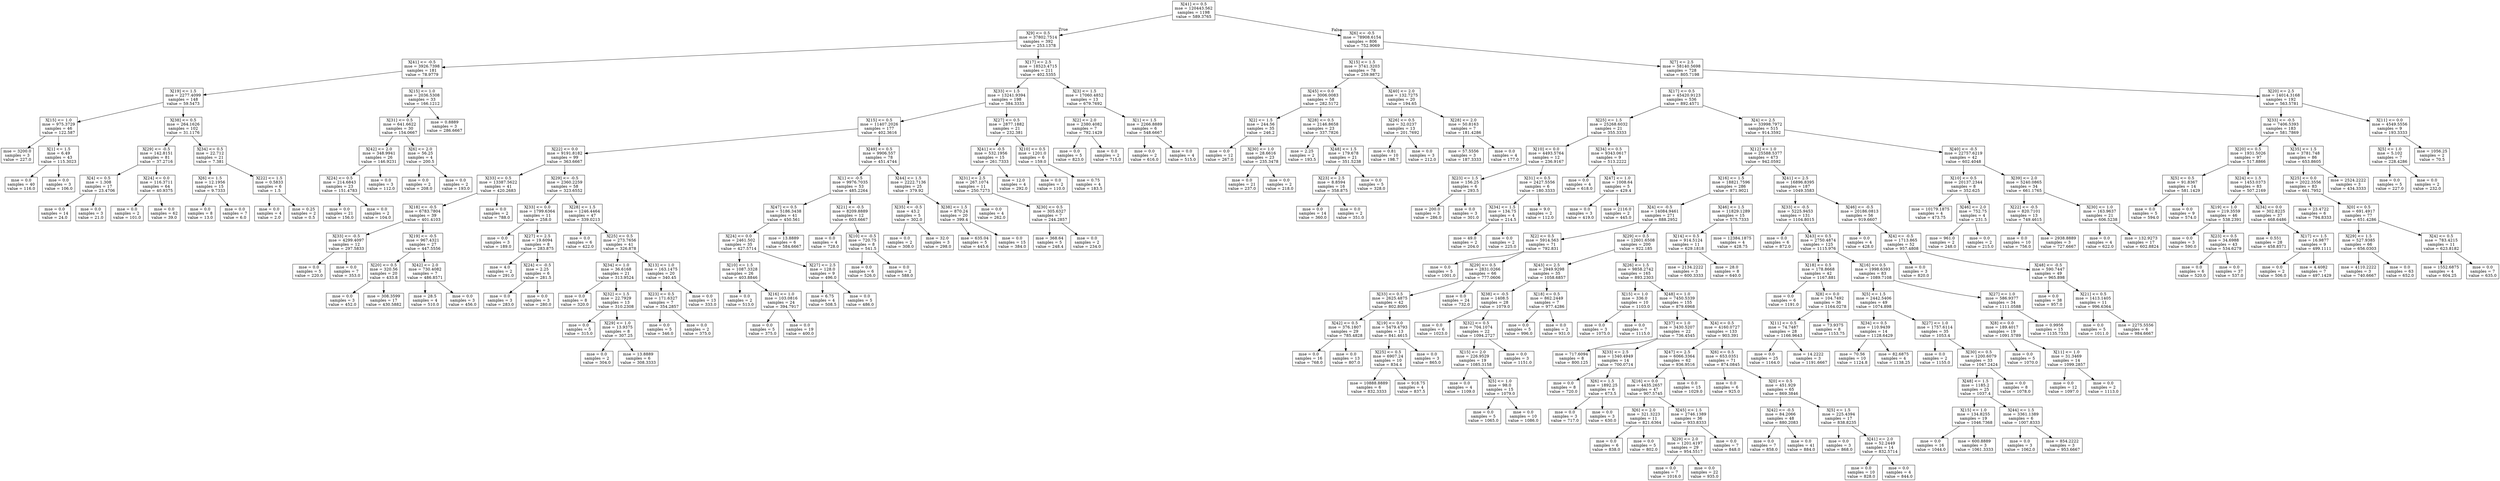 digraph Tree {
node [shape=box] ;
0 [label="X[41] <= 0.5\nmse = 120443.562\nsamples = 1198\nvalue = 589.3765"] ;
1 [label="X[9] <= 0.5\nmse = 37802.7514\nsamples = 392\nvalue = 253.1378"] ;
0 -> 1 [labeldistance=2.5, labelangle=45, headlabel="True"] ;
2 [label="X[41] <= -0.5\nmse = 3926.7398\nsamples = 181\nvalue = 78.9779"] ;
1 -> 2 ;
3 [label="X[19] <= 1.5\nmse = 2277.4099\nsamples = 148\nvalue = 59.5473"] ;
2 -> 3 ;
4 [label="X[15] <= 1.0\nmse = 975.3729\nsamples = 46\nvalue = 122.587"] ;
3 -> 4 ;
5 [label="mse = 3200.0\nsamples = 3\nvalue = 227.0"] ;
4 -> 5 ;
6 [label="X[1] <= 1.5\nmse = 6.49\nsamples = 43\nvalue = 115.3023"] ;
4 -> 6 ;
7 [label="mse = 0.0\nsamples = 40\nvalue = 116.0"] ;
6 -> 7 ;
8 [label="mse = 0.0\nsamples = 3\nvalue = 106.0"] ;
6 -> 8 ;
9 [label="X[38] <= 0.5\nmse = 264.1626\nsamples = 102\nvalue = 31.1176"] ;
3 -> 9 ;
10 [label="X[29] <= -0.5\nmse = 142.8151\nsamples = 81\nvalue = 37.2716"] ;
9 -> 10 ;
11 [label="X[4] <= 0.5\nmse = 1.308\nsamples = 17\nvalue = 23.4706"] ;
10 -> 11 ;
12 [label="mse = 0.0\nsamples = 14\nvalue = 24.0"] ;
11 -> 12 ;
13 [label="mse = 0.0\nsamples = 3\nvalue = 21.0"] ;
11 -> 13 ;
14 [label="X[24] <= 0.0\nmse = 116.3711\nsamples = 64\nvalue = 40.9375"] ;
10 -> 14 ;
15 [label="mse = 0.0\nsamples = 2\nvalue = 101.0"] ;
14 -> 15 ;
16 [label="mse = 0.0\nsamples = 62\nvalue = 39.0"] ;
14 -> 16 ;
17 [label="X[34] <= 0.5\nmse = 22.712\nsamples = 21\nvalue = 7.381"] ;
9 -> 17 ;
18 [label="X[6] <= 1.5\nmse = 12.1956\nsamples = 15\nvalue = 9.7333"] ;
17 -> 18 ;
19 [label="mse = 0.0\nsamples = 8\nvalue = 13.0"] ;
18 -> 19 ;
20 [label="mse = 0.0\nsamples = 7\nvalue = 6.0"] ;
18 -> 20 ;
21 [label="X[22] <= 1.5\nmse = 0.5833\nsamples = 6\nvalue = 1.5"] ;
17 -> 21 ;
22 [label="mse = 0.0\nsamples = 4\nvalue = 2.0"] ;
21 -> 22 ;
23 [label="mse = 0.25\nsamples = 2\nvalue = 0.5"] ;
21 -> 23 ;
24 [label="X[15] <= 1.0\nmse = 2036.5308\nsamples = 33\nvalue = 166.1212"] ;
2 -> 24 ;
25 [label="X[31] <= 0.5\nmse = 641.6622\nsamples = 30\nvalue = 154.0667"] ;
24 -> 25 ;
26 [label="X[42] <= 2.0\nmse = 348.9941\nsamples = 26\nvalue = 146.9231"] ;
25 -> 26 ;
27 [label="X[24] <= 0.5\nmse = 214.6843\nsamples = 23\nvalue = 151.4783"] ;
26 -> 27 ;
28 [label="mse = 0.0\nsamples = 21\nvalue = 156.0"] ;
27 -> 28 ;
29 [label="mse = 0.0\nsamples = 2\nvalue = 104.0"] ;
27 -> 29 ;
30 [label="mse = 0.0\nsamples = 3\nvalue = 112.0"] ;
26 -> 30 ;
31 [label="X[6] <= 2.0\nmse = 56.25\nsamples = 4\nvalue = 200.5"] ;
25 -> 31 ;
32 [label="mse = 0.0\nsamples = 2\nvalue = 208.0"] ;
31 -> 32 ;
33 [label="mse = 0.0\nsamples = 2\nvalue = 193.0"] ;
31 -> 33 ;
34 [label="mse = 0.8889\nsamples = 3\nvalue = 286.6667"] ;
24 -> 34 ;
35 [label="X[17] <= 2.5\nmse = 18523.4715\nsamples = 211\nvalue = 402.5355"] ;
1 -> 35 ;
36 [label="X[33] <= 1.5\nmse = 13241.9394\nsamples = 198\nvalue = 384.3333"] ;
35 -> 36 ;
37 [label="X[15] <= 0.5\nmse = 11407.2026\nsamples = 177\nvalue = 402.3616"] ;
36 -> 37 ;
38 [label="X[22] <= 0.0\nmse = 9191.8182\nsamples = 99\nvalue = 363.6667"] ;
37 -> 38 ;
39 [label="X[33] <= 0.5\nmse = 13387.5622\nsamples = 41\nvalue = 420.2683"] ;
38 -> 39 ;
40 [label="X[18] <= -0.5\nmse = 6783.7804\nsamples = 39\nvalue = 401.4103"] ;
39 -> 40 ;
41 [label="X[33] <= -0.5\nmse = 4299.4097\nsamples = 12\nvalue = 297.5833"] ;
40 -> 41 ;
42 [label="mse = 0.0\nsamples = 5\nvalue = 220.0"] ;
41 -> 42 ;
43 [label="mse = 0.0\nsamples = 7\nvalue = 353.0"] ;
41 -> 43 ;
44 [label="X[19] <= -0.5\nmse = 967.4321\nsamples = 27\nvalue = 447.5556"] ;
40 -> 44 ;
45 [label="X[20] <= 0.5\nmse = 320.56\nsamples = 20\nvalue = 433.8"] ;
44 -> 45 ;
46 [label="mse = 0.0\nsamples = 3\nvalue = 452.0"] ;
45 -> 46 ;
47 [label="mse = 308.3599\nsamples = 17\nvalue = 430.5882"] ;
45 -> 47 ;
48 [label="X[42] <= 2.0\nmse = 730.4082\nsamples = 7\nvalue = 486.8571"] ;
44 -> 48 ;
49 [label="mse = 28.5\nsamples = 4\nvalue = 510.0"] ;
48 -> 49 ;
50 [label="mse = 0.0\nsamples = 3\nvalue = 456.0"] ;
48 -> 50 ;
51 [label="mse = 0.0\nsamples = 2\nvalue = 788.0"] ;
39 -> 51 ;
52 [label="X[29] <= -0.5\nmse = 2360.2259\nsamples = 58\nvalue = 323.6552"] ;
38 -> 52 ;
53 [label="X[33] <= 0.0\nmse = 1799.6364\nsamples = 11\nvalue = 258.0"] ;
52 -> 53 ;
54 [label="mse = 0.0\nsamples = 3\nvalue = 189.0"] ;
53 -> 54 ;
55 [label="X[27] <= 2.5\nmse = 19.6094\nsamples = 8\nvalue = 283.875"] ;
53 -> 55 ;
56 [label="mse = 4.0\nsamples = 2\nvalue = 291.0"] ;
55 -> 56 ;
57 [label="X[24] <= -0.5\nmse = 2.25\nsamples = 6\nvalue = 281.5"] ;
55 -> 57 ;
58 [label="mse = 0.0\nsamples = 3\nvalue = 283.0"] ;
57 -> 58 ;
59 [label="mse = 0.0\nsamples = 3\nvalue = 280.0"] ;
57 -> 59 ;
60 [label="X[28] <= 1.5\nmse = 1246.4464\nsamples = 47\nvalue = 339.0213"] ;
52 -> 60 ;
61 [label="mse = 0.0\nsamples = 6\nvalue = 422.0"] ;
60 -> 61 ;
62 [label="X[25] <= 0.5\nmse = 273.7656\nsamples = 41\nvalue = 326.878"] ;
60 -> 62 ;
63 [label="X[34] <= 1.0\nmse = 36.6168\nsamples = 21\nvalue = 313.9524"] ;
62 -> 63 ;
64 [label="mse = 0.0\nsamples = 8\nvalue = 320.0"] ;
63 -> 64 ;
65 [label="X[32] <= 1.5\nmse = 22.7929\nsamples = 13\nvalue = 310.2308"] ;
63 -> 65 ;
66 [label="mse = 0.0\nsamples = 5\nvalue = 315.0"] ;
65 -> 66 ;
67 [label="X[29] <= 1.0\nmse = 13.9375\nsamples = 8\nvalue = 307.25"] ;
65 -> 67 ;
68 [label="mse = 0.0\nsamples = 2\nvalue = 304.0"] ;
67 -> 68 ;
69 [label="mse = 13.8889\nsamples = 6\nvalue = 308.3333"] ;
67 -> 69 ;
70 [label="X[13] <= 1.0\nmse = 163.1475\nsamples = 20\nvalue = 340.45"] ;
62 -> 70 ;
71 [label="X[23] <= 0.5\nmse = 171.6327\nsamples = 7\nvalue = 354.2857"] ;
70 -> 71 ;
72 [label="mse = 0.0\nsamples = 5\nvalue = 346.0"] ;
71 -> 72 ;
73 [label="mse = 0.0\nsamples = 2\nvalue = 375.0"] ;
71 -> 73 ;
74 [label="mse = 0.0\nsamples = 13\nvalue = 333.0"] ;
70 -> 74 ;
75 [label="X[49] <= 0.5\nmse = 9906.557\nsamples = 78\nvalue = 451.4744"] ;
37 -> 75 ;
76 [label="X[1] <= -0.5\nmse = 9976.7035\nsamples = 53\nvalue = 485.2264"] ;
75 -> 76 ;
77 [label="X[47] <= 0.5\nmse = 5186.3438\nsamples = 41\nvalue = 450.561"] ;
76 -> 77 ;
78 [label="X[24] <= 0.0\nmse = 2461.502\nsamples = 35\nvalue = 427.5714"] ;
77 -> 78 ;
79 [label="X[10] <= 1.5\nmse = 1087.3328\nsamples = 26\nvalue = 403.8846"] ;
78 -> 79 ;
80 [label="mse = 0.0\nsamples = 2\nvalue = 513.0"] ;
79 -> 80 ;
81 [label="X[16] <= 1.0\nmse = 103.0816\nsamples = 24\nvalue = 394.7917"] ;
79 -> 81 ;
82 [label="mse = 0.0\nsamples = 5\nvalue = 375.0"] ;
81 -> 82 ;
83 [label="mse = 0.0\nsamples = 19\nvalue = 400.0"] ;
81 -> 83 ;
84 [label="X[27] <= 2.5\nmse = 128.0\nsamples = 9\nvalue = 496.0"] ;
78 -> 84 ;
85 [label="mse = 6.75\nsamples = 4\nvalue = 508.5"] ;
84 -> 85 ;
86 [label="mse = 0.0\nsamples = 5\nvalue = 486.0"] ;
84 -> 86 ;
87 [label="mse = 13.8889\nsamples = 6\nvalue = 584.6667"] ;
77 -> 87 ;
88 [label="X[21] <= -0.5\nmse = 8209.8889\nsamples = 12\nvalue = 603.6667"] ;
76 -> 88 ;
89 [label="mse = 0.0\nsamples = 4\nvalue = 728.0"] ;
88 -> 89 ;
90 [label="X[10] <= -0.5\nmse = 720.75\nsamples = 8\nvalue = 541.5"] ;
88 -> 90 ;
91 [label="mse = 0.0\nsamples = 6\nvalue = 526.0"] ;
90 -> 91 ;
92 [label="mse = 0.0\nsamples = 2\nvalue = 588.0"] ;
90 -> 92 ;
93 [label="X[44] <= 1.5\nmse = 2222.7136\nsamples = 25\nvalue = 379.92"] ;
75 -> 93 ;
94 [label="X[35] <= -0.5\nmse = 43.2\nsamples = 5\nvalue = 302.0"] ;
93 -> 94 ;
95 [label="mse = 0.0\nsamples = 2\nvalue = 308.0"] ;
94 -> 95 ;
96 [label="mse = 32.0\nsamples = 3\nvalue = 298.0"] ;
94 -> 96 ;
97 [label="X[38] <= 1.5\nmse = 870.24\nsamples = 20\nvalue = 399.4"] ;
93 -> 97 ;
98 [label="mse = 635.04\nsamples = 5\nvalue = 445.6"] ;
97 -> 98 ;
99 [label="mse = 0.0\nsamples = 15\nvalue = 384.0"] ;
97 -> 99 ;
100 [label="X[27] <= 0.5\nmse = 2877.1882\nsamples = 21\nvalue = 232.381"] ;
36 -> 100 ;
101 [label="X[41] <= -0.5\nmse = 532.1956\nsamples = 15\nvalue = 261.7333"] ;
100 -> 101 ;
102 [label="X[31] <= 2.5\nmse = 267.1074\nsamples = 11\nvalue = 250.7273"] ;
101 -> 102 ;
103 [label="mse = 0.0\nsamples = 4\nvalue = 262.0"] ;
102 -> 103 ;
104 [label="X[30] <= 0.5\nmse = 305.6327\nsamples = 7\nvalue = 244.2857"] ;
102 -> 104 ;
105 [label="mse = 368.64\nsamples = 5\nvalue = 248.4"] ;
104 -> 105 ;
106 [label="mse = 0.0\nsamples = 2\nvalue = 234.0"] ;
104 -> 106 ;
107 [label="mse = 12.0\nsamples = 4\nvalue = 292.0"] ;
101 -> 107 ;
108 [label="X[10] <= 0.5\nmse = 1201.0\nsamples = 6\nvalue = 159.0"] ;
100 -> 108 ;
109 [label="mse = 0.0\nsamples = 2\nvalue = 110.0"] ;
108 -> 109 ;
110 [label="mse = 0.75\nsamples = 4\nvalue = 183.5"] ;
108 -> 110 ;
111 [label="X[3] <= 1.5\nmse = 17060.4852\nsamples = 13\nvalue = 679.7692"] ;
35 -> 111 ;
112 [label="X[2] <= 2.0\nmse = 2380.4082\nsamples = 7\nvalue = 792.1429"] ;
111 -> 112 ;
113 [label="mse = 0.0\nsamples = 5\nvalue = 823.0"] ;
112 -> 113 ;
114 [label="mse = 0.0\nsamples = 2\nvalue = 715.0"] ;
112 -> 114 ;
115 [label="X[1] <= 1.5\nmse = 2266.8889\nsamples = 6\nvalue = 548.6667"] ;
111 -> 115 ;
116 [label="mse = 0.0\nsamples = 2\nvalue = 616.0"] ;
115 -> 116 ;
117 [label="mse = 0.0\nsamples = 4\nvalue = 515.0"] ;
115 -> 117 ;
118 [label="X[6] <= -0.5\nmse = 78908.6154\nsamples = 806\nvalue = 752.9069"] ;
0 -> 118 [labeldistance=2.5, labelangle=-45, headlabel="False"] ;
119 [label="X[15] <= 1.5\nmse = 3741.3203\nsamples = 78\nvalue = 259.9872"] ;
118 -> 119 ;
120 [label="X[45] <= 0.0\nmse = 3006.0083\nsamples = 58\nvalue = 282.5172"] ;
119 -> 120 ;
121 [label="X[2] <= 1.5\nmse = 244.56\nsamples = 35\nvalue = 246.2"] ;
120 -> 121 ;
122 [label="mse = 0.0\nsamples = 12\nvalue = 267.0"] ;
121 -> 122 ;
123 [label="X[30] <= 1.0\nmse = 28.6616\nsamples = 23\nvalue = 235.3478"] ;
121 -> 123 ;
124 [label="mse = 0.0\nsamples = 21\nvalue = 237.0"] ;
123 -> 124 ;
125 [label="mse = 0.0\nsamples = 2\nvalue = 218.0"] ;
123 -> 125 ;
126 [label="X[28] <= 0.5\nmse = 2146.8658\nsamples = 23\nvalue = 337.7826"] ;
120 -> 126 ;
127 [label="mse = 2.25\nsamples = 2\nvalue = 193.5"] ;
126 -> 127 ;
128 [label="X[48] <= 1.5\nmse = 179.678\nsamples = 21\nvalue = 351.5238"] ;
126 -> 128 ;
129 [label="X[23] <= 2.5\nmse = 8.8594\nsamples = 16\nvalue = 358.875"] ;
128 -> 129 ;
130 [label="mse = 0.0\nsamples = 14\nvalue = 360.0"] ;
129 -> 130 ;
131 [label="mse = 0.0\nsamples = 2\nvalue = 351.0"] ;
129 -> 131 ;
132 [label="mse = 0.0\nsamples = 5\nvalue = 328.0"] ;
128 -> 132 ;
133 [label="X[40] <= 2.0\nmse = 132.7275\nsamples = 20\nvalue = 194.65"] ;
119 -> 133 ;
134 [label="X[26] <= 0.5\nmse = 32.0237\nsamples = 13\nvalue = 201.7692"] ;
133 -> 134 ;
135 [label="mse = 0.81\nsamples = 10\nvalue = 198.7"] ;
134 -> 135 ;
136 [label="mse = 0.0\nsamples = 3\nvalue = 212.0"] ;
134 -> 136 ;
137 [label="X[28] <= 2.0\nmse = 50.8163\nsamples = 7\nvalue = 181.4286"] ;
133 -> 137 ;
138 [label="mse = 57.5556\nsamples = 3\nvalue = 187.3333"] ;
137 -> 138 ;
139 [label="mse = 0.0\nsamples = 4\nvalue = 177.0"] ;
137 -> 139 ;
140 [label="X[7] <= 2.5\nmse = 58140.5698\nsamples = 728\nvalue = 805.7198"] ;
118 -> 140 ;
141 [label="X[17] <= 0.5\nmse = 45420.9123\nsamples = 536\nvalue = 892.4571"] ;
140 -> 141 ;
142 [label="X[25] <= 1.5\nmse = 25268.6032\nsamples = 21\nvalue = 355.3333"] ;
141 -> 142 ;
143 [label="X[10] <= 0.0\nmse = 4493.5764\nsamples = 12\nvalue = 236.9167"] ;
142 -> 143 ;
144 [label="X[23] <= 1.5\nmse = 156.25\nsamples = 6\nvalue = 293.5"] ;
143 -> 144 ;
145 [label="mse = 200.0\nsamples = 3\nvalue = 286.0"] ;
144 -> 145 ;
146 [label="mse = 0.0\nsamples = 3\nvalue = 301.0"] ;
144 -> 146 ;
147 [label="X[31] <= 0.5\nmse = 2427.5556\nsamples = 6\nvalue = 180.3333"] ;
143 -> 147 ;
148 [label="X[34] <= 1.5\nmse = 134.75\nsamples = 4\nvalue = 214.5"] ;
147 -> 148 ;
149 [label="mse = 49.0\nsamples = 2\nvalue = 204.0"] ;
148 -> 149 ;
150 [label="mse = 0.0\nsamples = 2\nvalue = 225.0"] ;
148 -> 150 ;
151 [label="mse = 9.0\nsamples = 2\nvalue = 112.0"] ;
147 -> 151 ;
152 [label="X[34] <= 0.5\nmse = 9343.0617\nsamples = 9\nvalue = 513.2222"] ;
142 -> 152 ;
153 [label="mse = 0.0\nsamples = 4\nvalue = 618.0"] ;
152 -> 153 ;
154 [label="X[47] <= 1.0\nmse = 1008.64\nsamples = 5\nvalue = 429.4"] ;
152 -> 154 ;
155 [label="mse = 0.0\nsamples = 3\nvalue = 419.0"] ;
154 -> 155 ;
156 [label="mse = 2116.0\nsamples = 2\nvalue = 445.0"] ;
154 -> 156 ;
157 [label="X[4] <= 2.5\nmse = 33998.7972\nsamples = 515\nvalue = 914.3592"] ;
141 -> 157 ;
158 [label="X[12] <= 1.0\nmse = 25588.5377\nsamples = 473\nvalue = 942.0592"] ;
157 -> 158 ;
159 [label="X[16] <= 1.5\nmse = 18821.7596\nsamples = 286\nvalue = 871.9021"] ;
158 -> 159 ;
160 [label="X[4] <= -0.5\nmse = 14084.9461\nsamples = 271\nvalue = 888.2952"] ;
159 -> 160 ;
161 [label="X[2] <= 0.5\nmse = 5914.563\nsamples = 71\nvalue = 792.831"] ;
160 -> 161 ;
162 [label="mse = 0.0\nsamples = 5\nvalue = 1001.0"] ;
161 -> 162 ;
163 [label="X[29] <= 0.5\nmse = 2831.0266\nsamples = 66\nvalue = 777.0606"] ;
161 -> 163 ;
164 [label="X[33] <= 0.5\nmse = 2625.4875\nsamples = 42\nvalue = 802.8095"] ;
163 -> 164 ;
165 [label="X[42] <= 0.5\nmse = 376.1807\nsamples = 29\nvalue = 785.4828"] ;
164 -> 165 ;
166 [label="mse = 0.0\nsamples = 16\nvalue = 768.0"] ;
165 -> 166 ;
167 [label="mse = 0.0\nsamples = 13\nvalue = 807.0"] ;
165 -> 167 ;
168 [label="X[19] <= 0.0\nmse = 5479.4793\nsamples = 13\nvalue = 841.4615"] ;
164 -> 168 ;
169 [label="X[25] <= 0.5\nmse = 6907.24\nsamples = 10\nvalue = 834.4"] ;
168 -> 169 ;
170 [label="mse = 10888.8889\nsamples = 6\nvalue = 832.3333"] ;
169 -> 170 ;
171 [label="mse = 918.75\nsamples = 4\nvalue = 837.5"] ;
169 -> 171 ;
172 [label="mse = 0.0\nsamples = 3\nvalue = 865.0"] ;
168 -> 172 ;
173 [label="mse = 0.0\nsamples = 24\nvalue = 732.0"] ;
163 -> 173 ;
174 [label="X[29] <= 0.5\nmse = 12601.6508\nsamples = 200\nvalue = 922.185"] ;
160 -> 174 ;
175 [label="X[43] <= 2.5\nmse = 2949.9298\nsamples = 35\nvalue = 1058.6857"] ;
174 -> 175 ;
176 [label="X[38] <= -0.5\nmse = 1408.5\nsamples = 28\nvalue = 1079.0"] ;
175 -> 176 ;
177 [label="mse = 0.0\nsamples = 6\nvalue = 1023.0"] ;
176 -> 177 ;
178 [label="X[32] <= 0.5\nmse = 704.1074\nsamples = 22\nvalue = 1094.2727"] ;
176 -> 178 ;
179 [label="X[15] <= 2.0\nmse = 226.9529\nsamples = 19\nvalue = 1085.3158"] ;
178 -> 179 ;
180 [label="mse = 0.0\nsamples = 4\nvalue = 1109.0"] ;
179 -> 180 ;
181 [label="X[5] <= 1.0\nmse = 98.0\nsamples = 15\nvalue = 1079.0"] ;
179 -> 181 ;
182 [label="mse = 0.0\nsamples = 5\nvalue = 1065.0"] ;
181 -> 182 ;
183 [label="mse = 0.0\nsamples = 10\nvalue = 1086.0"] ;
181 -> 183 ;
184 [label="mse = 0.0\nsamples = 3\nvalue = 1151.0"] ;
178 -> 184 ;
185 [label="X[18] <= 0.5\nmse = 862.2449\nsamples = 7\nvalue = 977.4286"] ;
175 -> 185 ;
186 [label="mse = 0.0\nsamples = 5\nvalue = 996.0"] ;
185 -> 186 ;
187 [label="mse = 0.0\nsamples = 2\nvalue = 931.0"] ;
185 -> 187 ;
188 [label="X[26] <= 1.5\nmse = 9858.2742\nsamples = 165\nvalue = 893.2303"] ;
174 -> 188 ;
189 [label="X[15] <= 1.0\nmse = 336.0\nsamples = 10\nvalue = 1103.0"] ;
188 -> 189 ;
190 [label="mse = 0.0\nsamples = 3\nvalue = 1075.0"] ;
189 -> 190 ;
191 [label="mse = 0.0\nsamples = 7\nvalue = 1115.0"] ;
189 -> 191 ;
192 [label="X[48] <= 1.0\nmse = 7450.5339\nsamples = 155\nvalue = 879.6968"] ;
188 -> 192 ;
193 [label="X[37] <= 1.0\nmse = 3430.5207\nsamples = 22\nvalue = 736.4545"] ;
192 -> 193 ;
194 [label="mse = 717.6094\nsamples = 8\nvalue = 800.125"] ;
193 -> 194 ;
195 [label="X[33] <= 2.5\nmse = 1340.4949\nsamples = 14\nvalue = 700.0714"] ;
193 -> 195 ;
196 [label="mse = 0.0\nsamples = 8\nvalue = 720.0"] ;
195 -> 196 ;
197 [label="X[6] <= 1.5\nmse = 1892.25\nsamples = 6\nvalue = 673.5"] ;
195 -> 197 ;
198 [label="mse = 0.0\nsamples = 3\nvalue = 717.0"] ;
197 -> 198 ;
199 [label="mse = 0.0\nsamples = 3\nvalue = 630.0"] ;
197 -> 199 ;
200 [label="X[4] <= 0.5\nmse = 4160.0727\nsamples = 133\nvalue = 903.391"] ;
192 -> 200 ;
201 [label="X[47] <= 2.5\nmse = 6066.3364\nsamples = 62\nvalue = 936.9516"] ;
200 -> 201 ;
202 [label="X[16] <= 0.0\nmse = 4435.2657\nsamples = 47\nvalue = 907.5745"] ;
201 -> 202 ;
203 [label="X[6] <= 2.0\nmse = 321.3223\nsamples = 11\nvalue = 821.6364"] ;
202 -> 203 ;
204 [label="mse = 0.0\nsamples = 6\nvalue = 838.0"] ;
203 -> 204 ;
205 [label="mse = 0.0\nsamples = 5\nvalue = 802.0"] ;
203 -> 205 ;
206 [label="X[45] <= 1.5\nmse = 2746.1389\nsamples = 36\nvalue = 933.8333"] ;
202 -> 206 ;
207 [label="X[29] <= 2.0\nmse = 1201.4197\nsamples = 29\nvalue = 954.5517"] ;
206 -> 207 ;
208 [label="mse = 0.0\nsamples = 7\nvalue = 1016.0"] ;
207 -> 208 ;
209 [label="mse = 0.0\nsamples = 22\nvalue = 935.0"] ;
207 -> 209 ;
210 [label="mse = 0.0\nsamples = 7\nvalue = 848.0"] ;
206 -> 210 ;
211 [label="mse = 0.0\nsamples = 15\nvalue = 1029.0"] ;
201 -> 211 ;
212 [label="X[6] <= 0.5\nmse = 653.0351\nsamples = 71\nvalue = 874.0845"] ;
200 -> 212 ;
213 [label="mse = 0.0\nsamples = 6\nvalue = 925.0"] ;
212 -> 213 ;
214 [label="X[0] <= 0.5\nmse = 451.929\nsamples = 65\nvalue = 869.3846"] ;
212 -> 214 ;
215 [label="X[42] <= -0.5\nmse = 84.2066\nsamples = 48\nvalue = 880.2083"] ;
214 -> 215 ;
216 [label="mse = 0.0\nsamples = 7\nvalue = 858.0"] ;
215 -> 216 ;
217 [label="mse = 0.0\nsamples = 41\nvalue = 884.0"] ;
215 -> 217 ;
218 [label="X[5] <= 1.5\nmse = 225.4394\nsamples = 17\nvalue = 838.8235"] ;
214 -> 218 ;
219 [label="mse = 0.0\nsamples = 3\nvalue = 868.0"] ;
218 -> 219 ;
220 [label="X[41] <= 2.0\nmse = 52.2449\nsamples = 14\nvalue = 832.5714"] ;
218 -> 220 ;
221 [label="mse = 0.0\nsamples = 10\nvalue = 828.0"] ;
220 -> 221 ;
222 [label="mse = 0.0\nsamples = 4\nvalue = 844.0"] ;
220 -> 222 ;
223 [label="X[46] <= 1.5\nmse = 11829.1289\nsamples = 15\nvalue = 575.7333"] ;
159 -> 223 ;
224 [label="X[14] <= 0.5\nmse = 914.5124\nsamples = 11\nvalue = 629.1818"] ;
223 -> 224 ;
225 [label="mse = 2134.2222\nsamples = 3\nvalue = 600.3333"] ;
224 -> 225 ;
226 [label="mse = 28.0\nsamples = 8\nvalue = 640.0"] ;
224 -> 226 ;
227 [label="mse = 12384.1875\nsamples = 4\nvalue = 428.75"] ;
223 -> 227 ;
228 [label="X[41] <= 2.5\nmse = 16896.8395\nsamples = 187\nvalue = 1049.3583"] ;
158 -> 228 ;
229 [label="X[33] <= -0.5\nmse = 5225.9453\nsamples = 131\nvalue = 1104.8015"] ;
228 -> 229 ;
230 [label="mse = 0.0\nsamples = 6\nvalue = 872.0"] ;
229 -> 230 ;
231 [label="X[43] <= 0.5\nmse = 2750.4874\nsamples = 125\nvalue = 1115.976"] ;
229 -> 231 ;
232 [label="X[18] <= 0.5\nmse = 178.8668\nsamples = 42\nvalue = 1167.881"] ;
231 -> 232 ;
233 [label="mse = 0.0\nsamples = 6\nvalue = 1191.0"] ;
232 -> 233 ;
234 [label="X[8] <= 0.0\nmse = 104.7492\nsamples = 36\nvalue = 1164.0278"] ;
232 -> 234 ;
235 [label="X[11] <= 0.5\nmse = 74.7487\nsamples = 28\nvalue = 1166.9643"] ;
234 -> 235 ;
236 [label="mse = 0.0\nsamples = 25\nvalue = 1164.0"] ;
235 -> 236 ;
237 [label="mse = 14.2222\nsamples = 3\nvalue = 1191.6667"] ;
235 -> 237 ;
238 [label="mse = 73.9375\nsamples = 8\nvalue = 1153.75"] ;
234 -> 238 ;
239 [label="X[16] <= 0.5\nmse = 1998.6393\nsamples = 83\nvalue = 1089.7108"] ;
231 -> 239 ;
240 [label="X[5] <= 1.5\nmse = 2442.5406\nsamples = 49\nvalue = 1074.898"] ;
239 -> 240 ;
241 [label="X[34] <= 0.5\nmse = 110.9439\nsamples = 14\nvalue = 1128.6429"] ;
240 -> 241 ;
242 [label="mse = 70.56\nsamples = 10\nvalue = 1124.8"] ;
241 -> 242 ;
243 [label="mse = 82.6875\nsamples = 4\nvalue = 1138.25"] ;
241 -> 243 ;
244 [label="X[27] <= 1.0\nmse = 1757.6114\nsamples = 35\nvalue = 1053.4"] ;
240 -> 244 ;
245 [label="mse = 0.0\nsamples = 2\nvalue = 1155.0"] ;
244 -> 245 ;
246 [label="X[30] <= 0.5\nmse = 1200.6079\nsamples = 33\nvalue = 1047.2424"] ;
244 -> 246 ;
247 [label="X[48] <= 1.5\nmse = 1185.2\nsamples = 25\nvalue = 1037.4"] ;
246 -> 247 ;
248 [label="X[15] <= 1.0\nmse = 134.8255\nsamples = 19\nvalue = 1046.7368"] ;
247 -> 248 ;
249 [label="mse = 0.0\nsamples = 16\nvalue = 1044.0"] ;
248 -> 249 ;
250 [label="mse = 600.8889\nsamples = 3\nvalue = 1061.3333"] ;
248 -> 250 ;
251 [label="X[44] <= 1.5\nmse = 3361.1389\nsamples = 6\nvalue = 1007.8333"] ;
247 -> 251 ;
252 [label="mse = 0.0\nsamples = 3\nvalue = 1062.0"] ;
251 -> 252 ;
253 [label="mse = 854.2222\nsamples = 3\nvalue = 953.6667"] ;
251 -> 253 ;
254 [label="mse = 0.0\nsamples = 8\nvalue = 1078.0"] ;
246 -> 254 ;
255 [label="X[27] <= 1.0\nmse = 586.9377\nsamples = 34\nvalue = 1111.0588"] ;
239 -> 255 ;
256 [label="X[8] <= 0.0\nmse = 189.4017\nsamples = 19\nvalue = 1091.5789"] ;
255 -> 256 ;
257 [label="mse = 0.0\nsamples = 5\nvalue = 1070.0"] ;
256 -> 257 ;
258 [label="X[11] <= 1.0\nmse = 31.3469\nsamples = 14\nvalue = 1099.2857"] ;
256 -> 258 ;
259 [label="mse = 0.0\nsamples = 12\nvalue = 1097.0"] ;
258 -> 259 ;
260 [label="mse = 0.0\nsamples = 2\nvalue = 1113.0"] ;
258 -> 260 ;
261 [label="mse = 0.9956\nsamples = 15\nvalue = 1135.7333"] ;
255 -> 261 ;
262 [label="X[46] <= -0.5\nmse = 20186.0813\nsamples = 56\nvalue = 919.6607"] ;
228 -> 262 ;
263 [label="mse = 0.0\nsamples = 4\nvalue = 428.0"] ;
262 -> 263 ;
264 [label="X[4] <= -0.5\nmse = 1713.865\nsamples = 52\nvalue = 957.4808"] ;
262 -> 264 ;
265 [label="mse = 0.0\nsamples = 3\nvalue = 820.0"] ;
264 -> 265 ;
266 [label="X[48] <= -0.5\nmse = 590.7447\nsamples = 49\nvalue = 965.898"] ;
264 -> 266 ;
267 [label="mse = 0.0\nsamples = 38\nvalue = 957.0"] ;
266 -> 267 ;
268 [label="X[21] <= 0.5\nmse = 1413.1405\nsamples = 11\nvalue = 996.6364"] ;
266 -> 268 ;
269 [label="mse = 0.0\nsamples = 5\nvalue = 1011.0"] ;
268 -> 269 ;
270 [label="mse = 2275.5556\nsamples = 6\nvalue = 984.6667"] ;
268 -> 270 ;
271 [label="X[40] <= -0.5\nmse = 22757.6219\nsamples = 42\nvalue = 602.4048"] ;
157 -> 271 ;
272 [label="X[10] <= 0.5\nmse = 20137.2344\nsamples = 8\nvalue = 352.625"] ;
271 -> 272 ;
273 [label="mse = 10179.1875\nsamples = 4\nvalue = 473.75"] ;
272 -> 273 ;
274 [label="X[46] <= 2.0\nmse = 752.75\nsamples = 4\nvalue = 231.5"] ;
272 -> 274 ;
275 [label="mse = 961.0\nsamples = 2\nvalue = 248.0"] ;
274 -> 275 ;
276 [label="mse = 0.0\nsamples = 2\nvalue = 215.0"] ;
274 -> 276 ;
277 [label="X[39] <= 2.0\nmse = 5240.0865\nsamples = 34\nvalue = 661.1765"] ;
271 -> 277 ;
278 [label="X[22] <= -0.5\nmse = 820.7101\nsamples = 13\nvalue = 749.4615"] ;
277 -> 278 ;
279 [label="mse = 0.0\nsamples = 10\nvalue = 756.0"] ;
278 -> 279 ;
280 [label="mse = 2938.8889\nsamples = 3\nvalue = 727.6667"] ;
278 -> 280 ;
281 [label="X[30] <= 1.0\nmse = 163.9637\nsamples = 21\nvalue = 606.5238"] ;
277 -> 281 ;
282 [label="mse = 0.0\nsamples = 4\nvalue = 622.0"] ;
281 -> 282 ;
283 [label="mse = 132.9273\nsamples = 17\nvalue = 602.8824"] ;
281 -> 283 ;
284 [label="X[20] <= 2.5\nmse = 14014.3168\nsamples = 192\nvalue = 563.5781"] ;
140 -> 284 ;
285 [label="X[33] <= -0.5\nmse = 7406.5393\nsamples = 183\nvalue = 581.7869"] ;
284 -> 285 ;
286 [label="X[20] <= 0.5\nmse = 1931.5026\nsamples = 97\nvalue = 517.8866"] ;
285 -> 286 ;
287 [label="X[5] <= 0.5\nmse = 91.8367\nsamples = 14\nvalue = 581.1429"] ;
286 -> 287 ;
288 [label="mse = 0.0\nsamples = 5\nvalue = 594.0"] ;
287 -> 288 ;
289 [label="mse = 0.0\nsamples = 9\nvalue = 574.0"] ;
287 -> 289 ;
290 [label="X[24] <= 1.5\nmse = 1453.0373\nsamples = 83\nvalue = 507.2169"] ;
286 -> 290 ;
291 [label="X[19] <= 1.0\nmse = 219.3559\nsamples = 46\nvalue = 538.2391"] ;
290 -> 291 ;
292 [label="mse = 0.0\nsamples = 3\nvalue = 590.0"] ;
291 -> 292 ;
293 [label="X[23] <= 0.5\nmse = 34.6988\nsamples = 43\nvalue = 534.6279"] ;
291 -> 293 ;
294 [label="mse = 0.0\nsamples = 6\nvalue = 520.0"] ;
293 -> 294 ;
295 [label="mse = 0.0\nsamples = 37\nvalue = 537.0"] ;
293 -> 295 ;
296 [label="X[34] <= 0.0\nmse = 302.8225\nsamples = 37\nvalue = 468.6486"] ;
290 -> 296 ;
297 [label="mse = 0.551\nsamples = 28\nvalue = 458.8571"] ;
296 -> 297 ;
298 [label="X[17] <= 1.5\nmse = 16.9877\nsamples = 9\nvalue = 499.1111"] ;
296 -> 298 ;
299 [label="mse = 0.0\nsamples = 2\nvalue = 506.0"] ;
298 -> 299 ;
300 [label="mse = 4.4082\nsamples = 7\nvalue = 497.1429"] ;
298 -> 300 ;
301 [label="X[35] <= 1.5\nmse = 3781.748\nsamples = 86\nvalue = 653.8605"] ;
285 -> 301 ;
302 [label="X[25] <= 0.0\nmse = 2022.3556\nsamples = 83\nvalue = 661.7952"] ;
301 -> 302 ;
303 [label="mse = 23.4722\nsamples = 6\nvalue = 794.8333"] ;
302 -> 303 ;
304 [label="X[0] <= 0.5\nmse = 691.4917\nsamples = 77\nvalue = 651.4286"] ;
302 -> 304 ;
305 [label="X[29] <= 1.5\nmse = 527.9385\nsamples = 66\nvalue = 656.0303"] ;
304 -> 305 ;
306 [label="mse = 4110.2222\nsamples = 3\nvalue = 740.6667"] ;
305 -> 306 ;
307 [label="mse = 0.0\nsamples = 63\nvalue = 652.0"] ;
305 -> 307 ;
308 [label="X[4] <= 0.5\nmse = 783.4215\nsamples = 11\nvalue = 623.8182"] ;
304 -> 308 ;
309 [label="mse = 1552.6875\nsamples = 4\nvalue = 604.25"] ;
308 -> 309 ;
310 [label="mse = 0.0\nsamples = 7\nvalue = 635.0"] ;
308 -> 310 ;
311 [label="mse = 2524.2222\nsamples = 3\nvalue = 434.3333"] ;
301 -> 311 ;
312 [label="X[11] <= 0.0\nmse = 4549.5556\nsamples = 9\nvalue = 193.3333"] ;
284 -> 312 ;
313 [label="X[5] <= 1.0\nmse = 5.102\nsamples = 7\nvalue = 228.4286"] ;
312 -> 313 ;
314 [label="mse = 0.0\nsamples = 5\nvalue = 227.0"] ;
313 -> 314 ;
315 [label="mse = 0.0\nsamples = 2\nvalue = 232.0"] ;
313 -> 315 ;
316 [label="mse = 1056.25\nsamples = 2\nvalue = 70.5"] ;
312 -> 316 ;
}